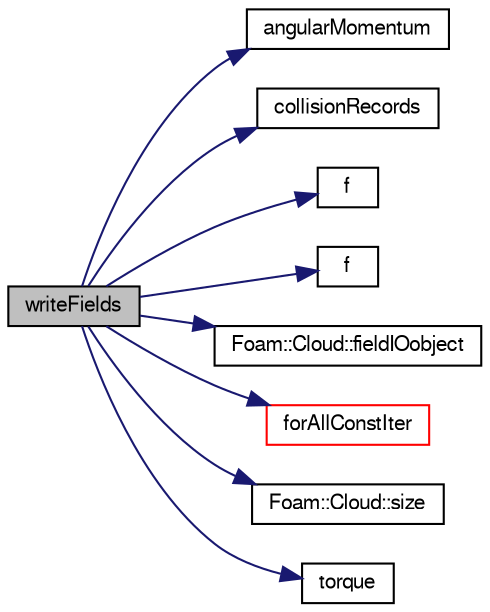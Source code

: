 digraph "writeFields"
{
  bgcolor="transparent";
  edge [fontname="FreeSans",fontsize="10",labelfontname="FreeSans",labelfontsize="10"];
  node [fontname="FreeSans",fontsize="10",shape=record];
  rankdir="LR";
  Node161 [label="writeFields",height=0.2,width=0.4,color="black", fillcolor="grey75", style="filled", fontcolor="black"];
  Node161 -> Node162 [color="midnightblue",fontsize="10",style="solid",fontname="FreeSans"];
  Node162 [label="angularMomentum",height=0.2,width=0.4,color="black",URL="$a23854.html#a49dddb2367c5987bb2e00af96763bacb",tooltip="Return const access to angular momentum. "];
  Node161 -> Node163 [color="midnightblue",fontsize="10",style="solid",fontname="FreeSans"];
  Node163 [label="collisionRecords",height=0.2,width=0.4,color="black",URL="$a23854.html#adbb8436aaaae8f8380e861f2977ecc8e",tooltip="Return const access to the collision records. "];
  Node161 -> Node164 [color="midnightblue",fontsize="10",style="solid",fontname="FreeSans"];
  Node164 [label="f",height=0.2,width=0.4,color="black",URL="$a17900.html#a888be93833ac7a23170555c69c690288"];
  Node161 -> Node165 [color="midnightblue",fontsize="10",style="solid",fontname="FreeSans"];
  Node165 [label="f",height=0.2,width=0.4,color="black",URL="$a23854.html#a8655146931a3161c8babe94251fcfa7c",tooltip="Return const access to force. "];
  Node161 -> Node166 [color="midnightblue",fontsize="10",style="solid",fontname="FreeSans"];
  Node166 [label="Foam::Cloud::fieldIOobject",height=0.2,width=0.4,color="black",URL="$a23562.html#a96931e0eb11f9d9cd97e964e030a2c34",tooltip="Helper to construct IOobject for field and current time. "];
  Node161 -> Node167 [color="midnightblue",fontsize="10",style="solid",fontname="FreeSans"];
  Node167 [label="forAllConstIter",height=0.2,width=0.4,color="red",URL="$a38141.html#ae21e2836509b0fa7f7cedf6493b11b09"];
  Node161 -> Node468 [color="midnightblue",fontsize="10",style="solid",fontname="FreeSans"];
  Node468 [label="Foam::Cloud::size",height=0.2,width=0.4,color="black",URL="$a23562.html#a9facbf0a118d395c89884e45a5ca4e4b"];
  Node161 -> Node469 [color="midnightblue",fontsize="10",style="solid",fontname="FreeSans"];
  Node469 [label="torque",height=0.2,width=0.4,color="black",URL="$a23854.html#a93694b542bde90226de3ea0520d43d19",tooltip="Return const access to torque. "];
}
